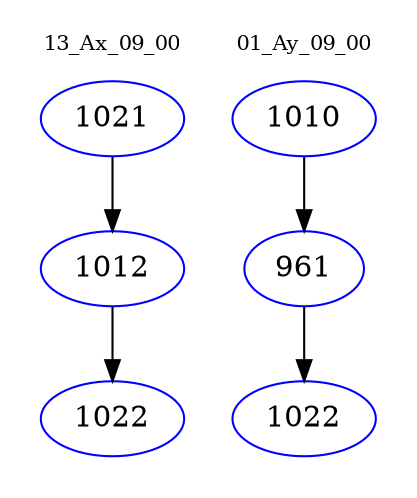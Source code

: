 digraph{
subgraph cluster_0 {
color = white
label = "13_Ax_09_00";
fontsize=10;
T0_1021 [label="1021", color="blue"]
T0_1021 -> T0_1012 [color="black"]
T0_1012 [label="1012", color="blue"]
T0_1012 -> T0_1022 [color="black"]
T0_1022 [label="1022", color="blue"]
}
subgraph cluster_1 {
color = white
label = "01_Ay_09_00";
fontsize=10;
T1_1010 [label="1010", color="blue"]
T1_1010 -> T1_961 [color="black"]
T1_961 [label="961", color="blue"]
T1_961 -> T1_1022 [color="black"]
T1_1022 [label="1022", color="blue"]
}
}
